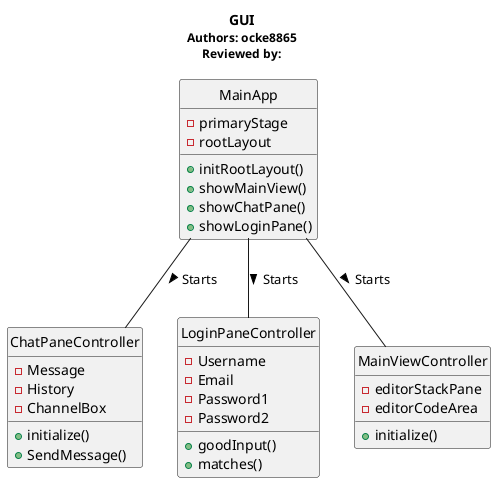 @startuml
hide circles

Title <b>GUI</b>\n<size:12>Authors: ocke8865</size>\n<size:12>Reviewed by:</size>


class "MainApp"{
-primaryStage
-rootLayout
+initRootLayout()
+showMainView()
+showChatPane()
+showLoginPane()
}

class "ChatPaneController"{
-Message
-History
-ChannelBox
+initialize()
+SendMessage()
}

class "LoginPaneController"{
-Username
-Email
-Password1
-Password2
+goodInput()
+matches()
}

class "MainViewController"{
-editorStackPane
-editorCodeArea
+initialize()
}



MainApp  -d- MainViewController : Starts >
MainApp  -d- ChatPaneController : Starts >
MainApp  -d- LoginPaneController : Starts >


@enduml